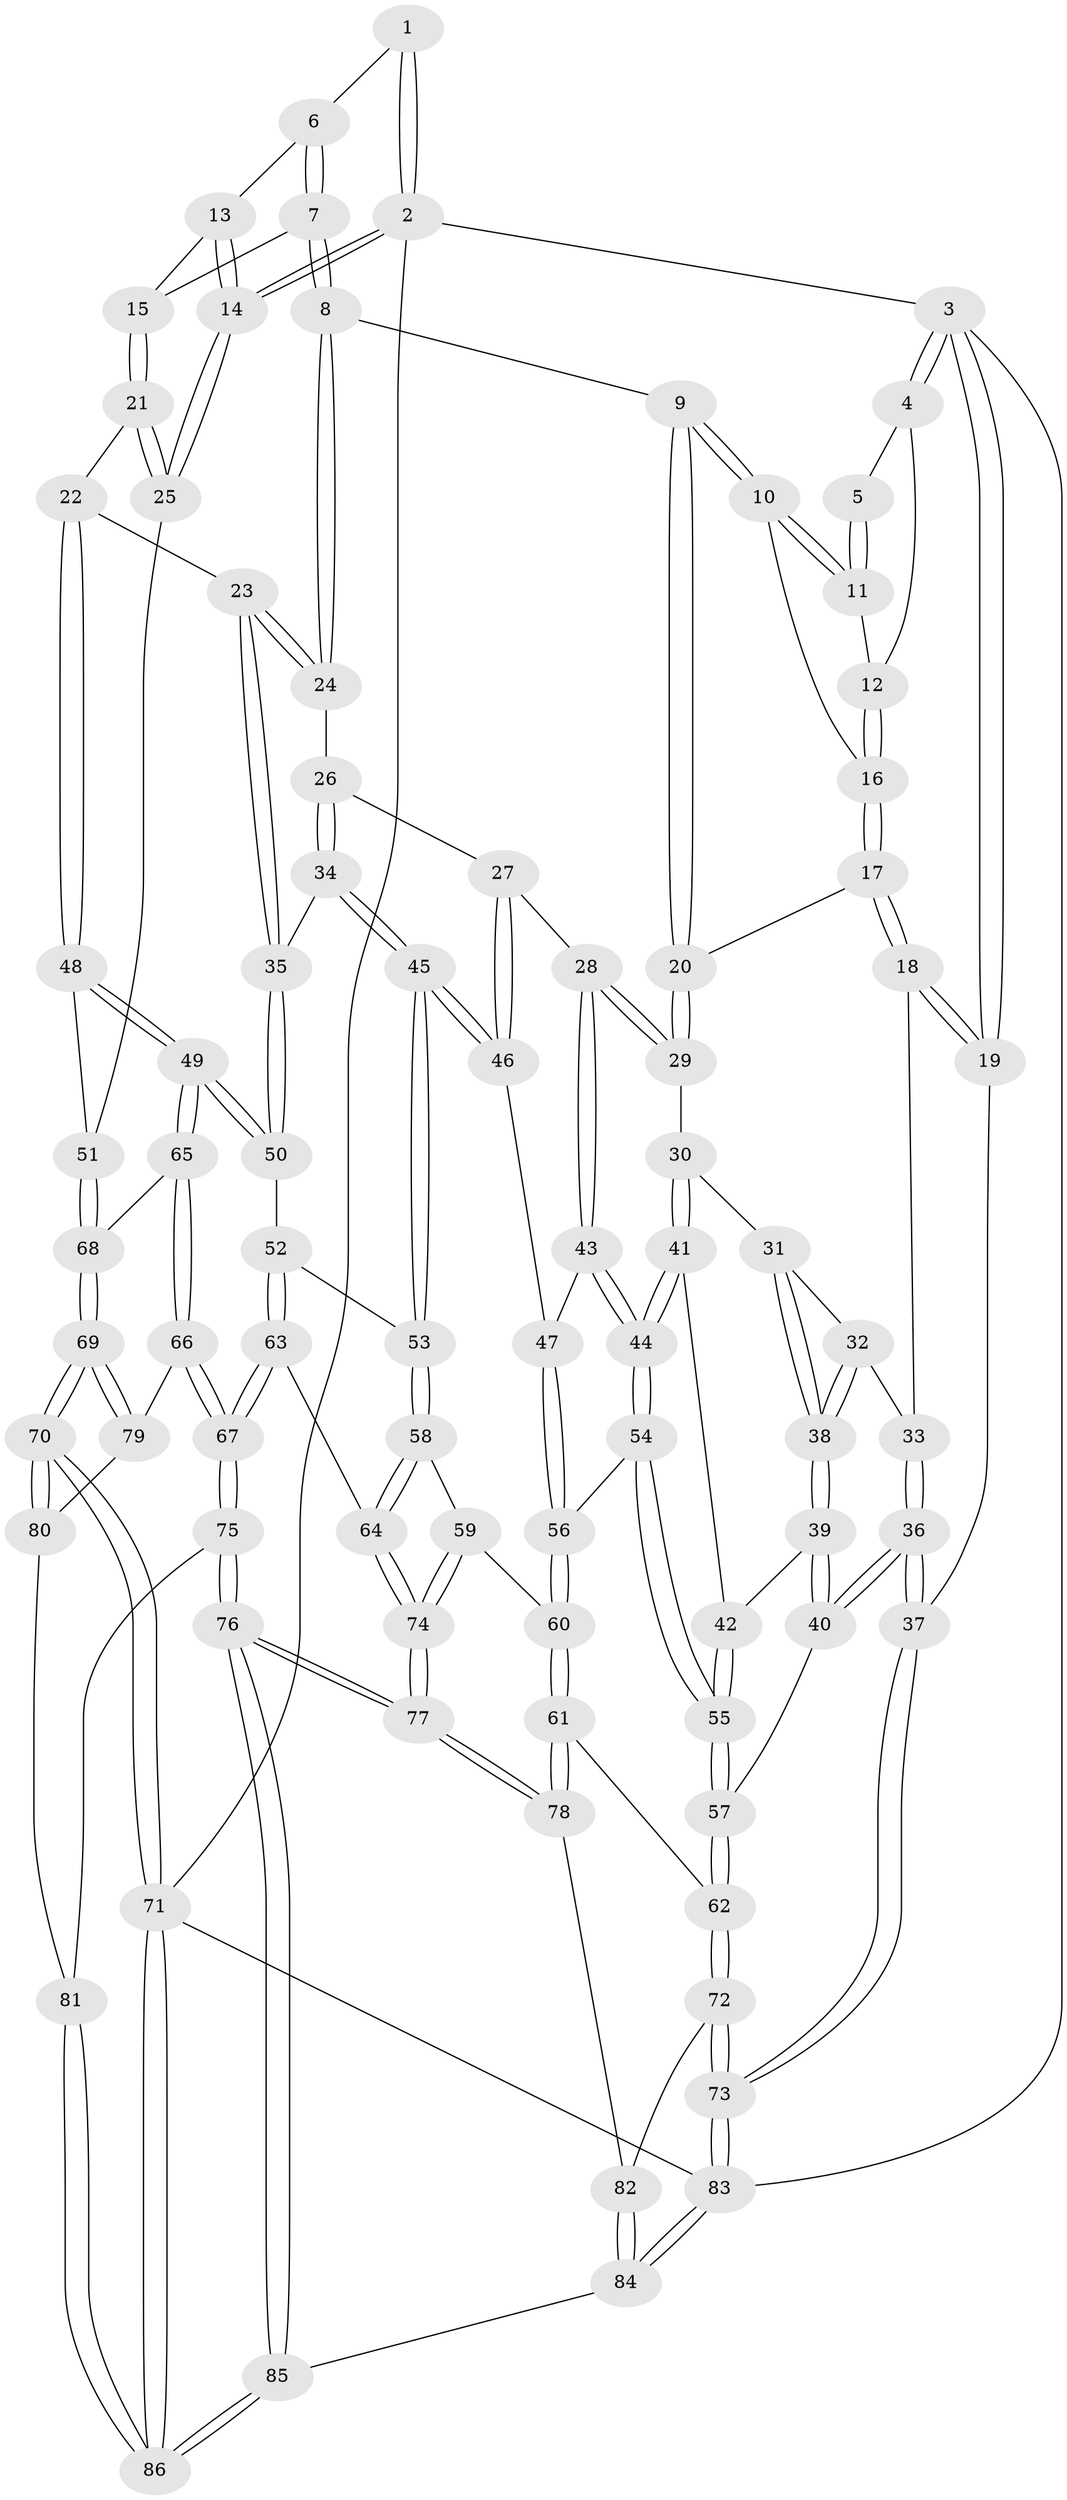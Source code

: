 // Generated by graph-tools (version 1.1) at 2025/11/02/27/25 16:11:55]
// undirected, 86 vertices, 212 edges
graph export_dot {
graph [start="1"]
  node [color=gray90,style=filled];
  1 [pos="+0.7266680216930912+0"];
  2 [pos="+1+0"];
  3 [pos="+0+0"];
  4 [pos="+0.02117595866636002+0"];
  5 [pos="+0.44073664833914716+0"];
  6 [pos="+0.7300898171638+0"];
  7 [pos="+0.7267700213018726+0.11768664578795496"];
  8 [pos="+0.49519929831040777+0.19991881650505958"];
  9 [pos="+0.48440215597588615+0.19420610324063092"];
  10 [pos="+0.43135916107800754+0.04698716257625609"];
  11 [pos="+0.42953060607741156+0.02629228954756245"];
  12 [pos="+0.16096652327441688+0.023908897161887113"];
  13 [pos="+0.9464769788444507+0.05147397907678728"];
  14 [pos="+1+0"];
  15 [pos="+0.814910019482453+0.189100588318897"];
  16 [pos="+0.1764407452163665+0.10909638196334638"];
  17 [pos="+0.1685059568014716+0.18283444551400893"];
  18 [pos="+0.04720758647796445+0.2463746858550397"];
  19 [pos="+0+0.22793844534963056"];
  20 [pos="+0.2971295760132846+0.25691124284971284"];
  21 [pos="+0.8903794810755601+0.31784816709043834"];
  22 [pos="+0.8424936865459254+0.36139569747587624"];
  23 [pos="+0.7869954897091095+0.3831767290848189"];
  24 [pos="+0.5052186956759175+0.2381592329384364"];
  25 [pos="+1+0.3668340961702069"];
  26 [pos="+0.5075477017098428+0.261946197427802"];
  27 [pos="+0.4359152071083063+0.412059082601538"];
  28 [pos="+0.34814425334960997+0.4336089143332018"];
  29 [pos="+0.28616696103398076+0.33395044912102057"];
  30 [pos="+0.23170724564342662+0.380623250783523"];
  31 [pos="+0.21581119272288096+0.3818916869007282"];
  32 [pos="+0.1053796654928593+0.36701591444745435"];
  33 [pos="+0.10088479332220286+0.3620523035836042"];
  34 [pos="+0.5940994636315108+0.417606974817123"];
  35 [pos="+0.6996163267428775+0.43757576900825085"];
  36 [pos="+0+0.6175117961323972"];
  37 [pos="+0+0.6357215121588753"];
  38 [pos="+0.1276333948780059+0.48157496617857304"];
  39 [pos="+0.12819903596800777+0.5048361656383301"];
  40 [pos="+0.025683858140561046+0.5766023426615927"];
  41 [pos="+0.22341499822571928+0.494525256037616"];
  42 [pos="+0.17707826962044346+0.509891201874346"];
  43 [pos="+0.3386089232150344+0.47317628894235214"];
  44 [pos="+0.30537010549728794+0.5197056058533336"];
  45 [pos="+0.5090036827775315+0.5228647197990844"];
  46 [pos="+0.5087416553909087+0.5227262703933588"];
  47 [pos="+0.4553239219225816+0.5243814667225493"];
  48 [pos="+0.8198934047993284+0.6522111484403271"];
  49 [pos="+0.8193999929156892+0.6530243089534099"];
  50 [pos="+0.6855667313268704+0.5306861820538291"];
  51 [pos="+1+0.4638448757689717"];
  52 [pos="+0.6056648032793072+0.5953004141025028"];
  53 [pos="+0.5125547317598106+0.53298542539134"];
  54 [pos="+0.3067689729974888+0.5259527253656707"];
  55 [pos="+0.2204336252179051+0.6315132446562237"];
  56 [pos="+0.34940081431092024+0.5839753507267407"];
  57 [pos="+0.2145789048880432+0.6606450111517952"];
  58 [pos="+0.46503394756363836+0.6202298057283888"];
  59 [pos="+0.41275363317010777+0.6619900437916564"];
  60 [pos="+0.3717300325613751+0.6751263308065634"];
  61 [pos="+0.31285079596956133+0.7658956557258778"];
  62 [pos="+0.21753929819635992+0.6672148685436569"];
  63 [pos="+0.6192003237286451+0.6773487183543204"];
  64 [pos="+0.5758924979544141+0.6999844491306791"];
  65 [pos="+0.8128365188946034+0.6963233172278067"];
  66 [pos="+0.8016122896619289+0.7400667834570976"];
  67 [pos="+0.7717347056409396+0.758599264732273"];
  68 [pos="+1+0.6030365552709287"];
  69 [pos="+1+0.7544362212273202"];
  70 [pos="+1+0.9538654160666717"];
  71 [pos="+1+1"];
  72 [pos="+0+0.7931889981789944"];
  73 [pos="+0+0.7441223835807553"];
  74 [pos="+0.5417243745381324+0.7345196039777535"];
  75 [pos="+0.7500117388771473+0.8076252672087644"];
  76 [pos="+0.5314539205366331+0.9791307709895248"];
  77 [pos="+0.4821821265383536+0.8982082293987307"];
  78 [pos="+0.31301061934834423+0.7842921303361814"];
  79 [pos="+0.8319445059516438+0.7523321151556087"];
  80 [pos="+0.9364872839961098+0.8898779592380095"];
  81 [pos="+0.8448305712547393+1"];
  82 [pos="+0.17744711424420526+0.8856283727866641"];
  83 [pos="+0+1"];
  84 [pos="+0.2134021162030295+1"];
  85 [pos="+0.527148992393646+1"];
  86 [pos="+0.8520350797183005+1"];
  1 -- 2;
  1 -- 2;
  1 -- 6;
  2 -- 3;
  2 -- 14;
  2 -- 14;
  2 -- 71;
  3 -- 4;
  3 -- 4;
  3 -- 19;
  3 -- 19;
  3 -- 83;
  4 -- 5;
  4 -- 12;
  5 -- 11;
  5 -- 11;
  6 -- 7;
  6 -- 7;
  6 -- 13;
  7 -- 8;
  7 -- 8;
  7 -- 15;
  8 -- 9;
  8 -- 24;
  8 -- 24;
  9 -- 10;
  9 -- 10;
  9 -- 20;
  9 -- 20;
  10 -- 11;
  10 -- 11;
  10 -- 16;
  11 -- 12;
  12 -- 16;
  12 -- 16;
  13 -- 14;
  13 -- 14;
  13 -- 15;
  14 -- 25;
  14 -- 25;
  15 -- 21;
  15 -- 21;
  16 -- 17;
  16 -- 17;
  17 -- 18;
  17 -- 18;
  17 -- 20;
  18 -- 19;
  18 -- 19;
  18 -- 33;
  19 -- 37;
  20 -- 29;
  20 -- 29;
  21 -- 22;
  21 -- 25;
  21 -- 25;
  22 -- 23;
  22 -- 48;
  22 -- 48;
  23 -- 24;
  23 -- 24;
  23 -- 35;
  23 -- 35;
  24 -- 26;
  25 -- 51;
  26 -- 27;
  26 -- 34;
  26 -- 34;
  27 -- 28;
  27 -- 46;
  27 -- 46;
  28 -- 29;
  28 -- 29;
  28 -- 43;
  28 -- 43;
  29 -- 30;
  30 -- 31;
  30 -- 41;
  30 -- 41;
  31 -- 32;
  31 -- 38;
  31 -- 38;
  32 -- 33;
  32 -- 38;
  32 -- 38;
  33 -- 36;
  33 -- 36;
  34 -- 35;
  34 -- 45;
  34 -- 45;
  35 -- 50;
  35 -- 50;
  36 -- 37;
  36 -- 37;
  36 -- 40;
  36 -- 40;
  37 -- 73;
  37 -- 73;
  38 -- 39;
  38 -- 39;
  39 -- 40;
  39 -- 40;
  39 -- 42;
  40 -- 57;
  41 -- 42;
  41 -- 44;
  41 -- 44;
  42 -- 55;
  42 -- 55;
  43 -- 44;
  43 -- 44;
  43 -- 47;
  44 -- 54;
  44 -- 54;
  45 -- 46;
  45 -- 46;
  45 -- 53;
  45 -- 53;
  46 -- 47;
  47 -- 56;
  47 -- 56;
  48 -- 49;
  48 -- 49;
  48 -- 51;
  49 -- 50;
  49 -- 50;
  49 -- 65;
  49 -- 65;
  50 -- 52;
  51 -- 68;
  51 -- 68;
  52 -- 53;
  52 -- 63;
  52 -- 63;
  53 -- 58;
  53 -- 58;
  54 -- 55;
  54 -- 55;
  54 -- 56;
  55 -- 57;
  55 -- 57;
  56 -- 60;
  56 -- 60;
  57 -- 62;
  57 -- 62;
  58 -- 59;
  58 -- 64;
  58 -- 64;
  59 -- 60;
  59 -- 74;
  59 -- 74;
  60 -- 61;
  60 -- 61;
  61 -- 62;
  61 -- 78;
  61 -- 78;
  62 -- 72;
  62 -- 72;
  63 -- 64;
  63 -- 67;
  63 -- 67;
  64 -- 74;
  64 -- 74;
  65 -- 66;
  65 -- 66;
  65 -- 68;
  66 -- 67;
  66 -- 67;
  66 -- 79;
  67 -- 75;
  67 -- 75;
  68 -- 69;
  68 -- 69;
  69 -- 70;
  69 -- 70;
  69 -- 79;
  69 -- 79;
  70 -- 71;
  70 -- 71;
  70 -- 80;
  70 -- 80;
  71 -- 86;
  71 -- 86;
  71 -- 83;
  72 -- 73;
  72 -- 73;
  72 -- 82;
  73 -- 83;
  73 -- 83;
  74 -- 77;
  74 -- 77;
  75 -- 76;
  75 -- 76;
  75 -- 81;
  76 -- 77;
  76 -- 77;
  76 -- 85;
  76 -- 85;
  77 -- 78;
  77 -- 78;
  78 -- 82;
  79 -- 80;
  80 -- 81;
  81 -- 86;
  81 -- 86;
  82 -- 84;
  82 -- 84;
  83 -- 84;
  83 -- 84;
  84 -- 85;
  85 -- 86;
  85 -- 86;
}
